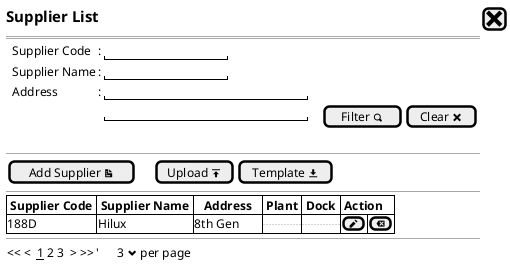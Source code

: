 @startsalt
{
 <size:15><b>Supplier List |[<size:25><&x>]|*
  ==
  {
      .|Supplier Code  |: |"               "|*
      .|Supplier Name  |: |"               "|*
      .|Address        |: |"                         "|*      
      .|.              |. |"                         "|.|.|[Filter <&magnifying-glass>]| [Clear <&x>]|*      
  }
  .
  --
  {
  [Add Supplier <&document>]|.|.|.|[Upload <&data-transfer-upload>]| [Template <&data-transfer-download>]|* 
  }
  --
  {#
    |<b> Supplier Code |<b> Supplier Name |<b>   Address   |<b> Plant |<b> Dock |<b> Action |*|*|*
    |  188D            | Hilux            | 8th Gen        | ..       |..       |[<&pencil>]|[<&delete>]|*
  }
  --
  {
  << <  __1__ 2 3  > >>  |'      3 <&chevron-bottom> per page |*
  }

}
@endsalt
